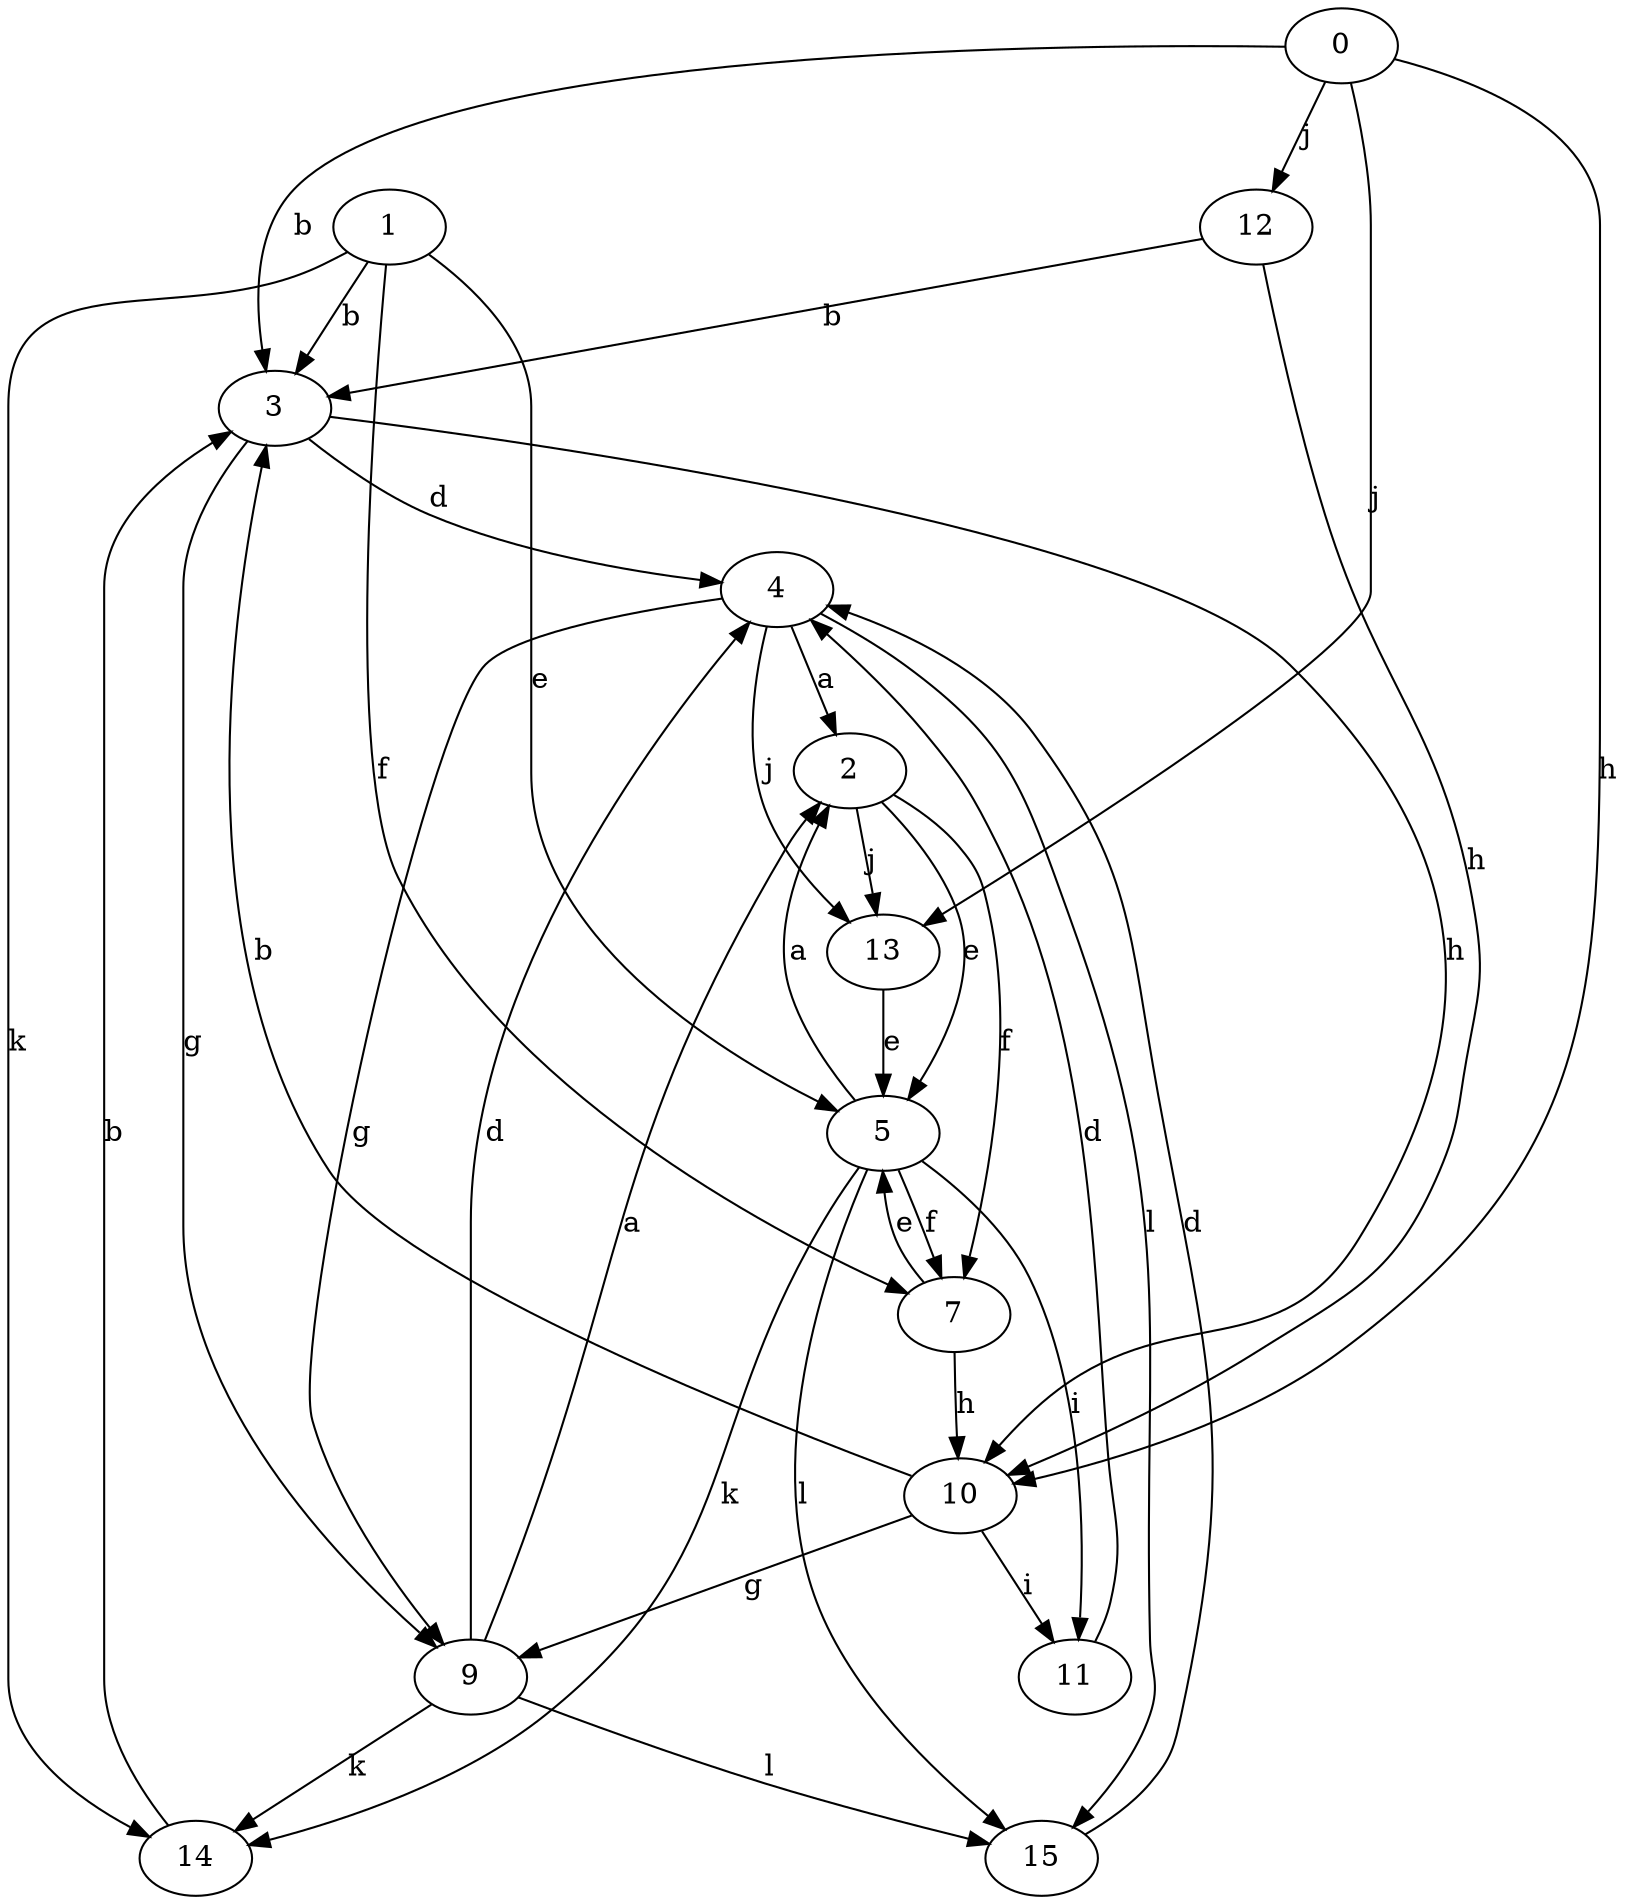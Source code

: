 strict digraph  {
1;
2;
3;
4;
5;
7;
9;
10;
11;
0;
12;
13;
14;
15;
1 -> 3  [label=b];
1 -> 5  [label=e];
1 -> 7  [label=f];
1 -> 14  [label=k];
2 -> 5  [label=e];
2 -> 7  [label=f];
2 -> 13  [label=j];
3 -> 4  [label=d];
3 -> 9  [label=g];
3 -> 10  [label=h];
4 -> 2  [label=a];
4 -> 9  [label=g];
4 -> 13  [label=j];
4 -> 15  [label=l];
5 -> 2  [label=a];
5 -> 7  [label=f];
5 -> 11  [label=i];
5 -> 14  [label=k];
5 -> 15  [label=l];
7 -> 5  [label=e];
7 -> 10  [label=h];
9 -> 2  [label=a];
9 -> 4  [label=d];
9 -> 14  [label=k];
9 -> 15  [label=l];
10 -> 3  [label=b];
10 -> 9  [label=g];
10 -> 11  [label=i];
11 -> 4  [label=d];
0 -> 3  [label=b];
0 -> 10  [label=h];
0 -> 12  [label=j];
0 -> 13  [label=j];
12 -> 3  [label=b];
12 -> 10  [label=h];
13 -> 5  [label=e];
14 -> 3  [label=b];
15 -> 4  [label=d];
}
